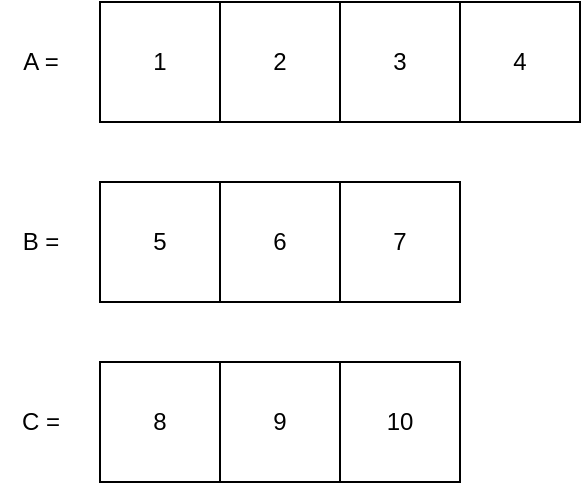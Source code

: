 <mxfile version="26.2.12">
  <diagram name="Página-1" id="iBMLi-koKuTabT3LaAzO">
    <mxGraphModel dx="1242" dy="542" grid="1" gridSize="10" guides="1" tooltips="1" connect="1" arrows="1" fold="1" page="1" pageScale="1" pageWidth="827" pageHeight="1169" math="0" shadow="0">
      <root>
        <mxCell id="0" />
        <mxCell id="1" parent="0" />
        <mxCell id="Dgx6RVkLmMw38YC5Ss5f-1" value="1" style="rounded=0;whiteSpace=wrap;html=1;" vertex="1" parent="1">
          <mxGeometry x="70" y="40" width="60" height="60" as="geometry" />
        </mxCell>
        <mxCell id="Dgx6RVkLmMw38YC5Ss5f-2" value="2" style="rounded=0;whiteSpace=wrap;html=1;" vertex="1" parent="1">
          <mxGeometry x="130" y="40" width="60" height="60" as="geometry" />
        </mxCell>
        <mxCell id="Dgx6RVkLmMw38YC5Ss5f-3" value="3" style="rounded=0;whiteSpace=wrap;html=1;" vertex="1" parent="1">
          <mxGeometry x="190" y="40" width="60" height="60" as="geometry" />
        </mxCell>
        <mxCell id="Dgx6RVkLmMw38YC5Ss5f-4" value="4" style="rounded=0;whiteSpace=wrap;html=1;" vertex="1" parent="1">
          <mxGeometry x="250" y="40" width="60" height="60" as="geometry" />
        </mxCell>
        <mxCell id="Dgx6RVkLmMw38YC5Ss5f-5" value="5" style="rounded=0;whiteSpace=wrap;html=1;" vertex="1" parent="1">
          <mxGeometry x="70" y="130" width="60" height="60" as="geometry" />
        </mxCell>
        <mxCell id="Dgx6RVkLmMw38YC5Ss5f-6" value="6" style="rounded=0;whiteSpace=wrap;html=1;" vertex="1" parent="1">
          <mxGeometry x="130" y="130" width="60" height="60" as="geometry" />
        </mxCell>
        <mxCell id="Dgx6RVkLmMw38YC5Ss5f-7" value="7" style="rounded=0;whiteSpace=wrap;html=1;" vertex="1" parent="1">
          <mxGeometry x="190" y="130" width="60" height="60" as="geometry" />
        </mxCell>
        <mxCell id="Dgx6RVkLmMw38YC5Ss5f-9" value="8" style="rounded=0;whiteSpace=wrap;html=1;" vertex="1" parent="1">
          <mxGeometry x="70" y="220" width="60" height="60" as="geometry" />
        </mxCell>
        <mxCell id="Dgx6RVkLmMw38YC5Ss5f-10" value="9" style="rounded=0;whiteSpace=wrap;html=1;" vertex="1" parent="1">
          <mxGeometry x="130" y="220" width="60" height="60" as="geometry" />
        </mxCell>
        <mxCell id="Dgx6RVkLmMw38YC5Ss5f-11" value="10" style="rounded=0;whiteSpace=wrap;html=1;" vertex="1" parent="1">
          <mxGeometry x="190" y="220" width="60" height="60" as="geometry" />
        </mxCell>
        <mxCell id="Dgx6RVkLmMw38YC5Ss5f-13" value="A =" style="text;html=1;align=center;verticalAlign=middle;resizable=0;points=[];autosize=1;strokeColor=none;fillColor=none;" vertex="1" parent="1">
          <mxGeometry x="20" y="55" width="40" height="30" as="geometry" />
        </mxCell>
        <mxCell id="Dgx6RVkLmMw38YC5Ss5f-14" value="B =" style="text;html=1;align=center;verticalAlign=middle;resizable=0;points=[];autosize=1;strokeColor=none;fillColor=none;" vertex="1" parent="1">
          <mxGeometry x="20" y="145" width="40" height="30" as="geometry" />
        </mxCell>
        <mxCell id="Dgx6RVkLmMw38YC5Ss5f-15" value="C =" style="text;html=1;align=center;verticalAlign=middle;resizable=0;points=[];autosize=1;strokeColor=none;fillColor=none;" vertex="1" parent="1">
          <mxGeometry x="20" y="235" width="40" height="30" as="geometry" />
        </mxCell>
      </root>
    </mxGraphModel>
  </diagram>
</mxfile>
